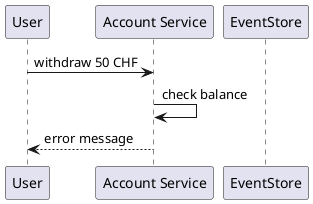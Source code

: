 @startuml

participant "User" as U
participant "Account Service" as S
participant "EventStore" as ES

U -> S: withdraw 50 CHF
S -> S: check balance
U <-- S: error message

@enduml